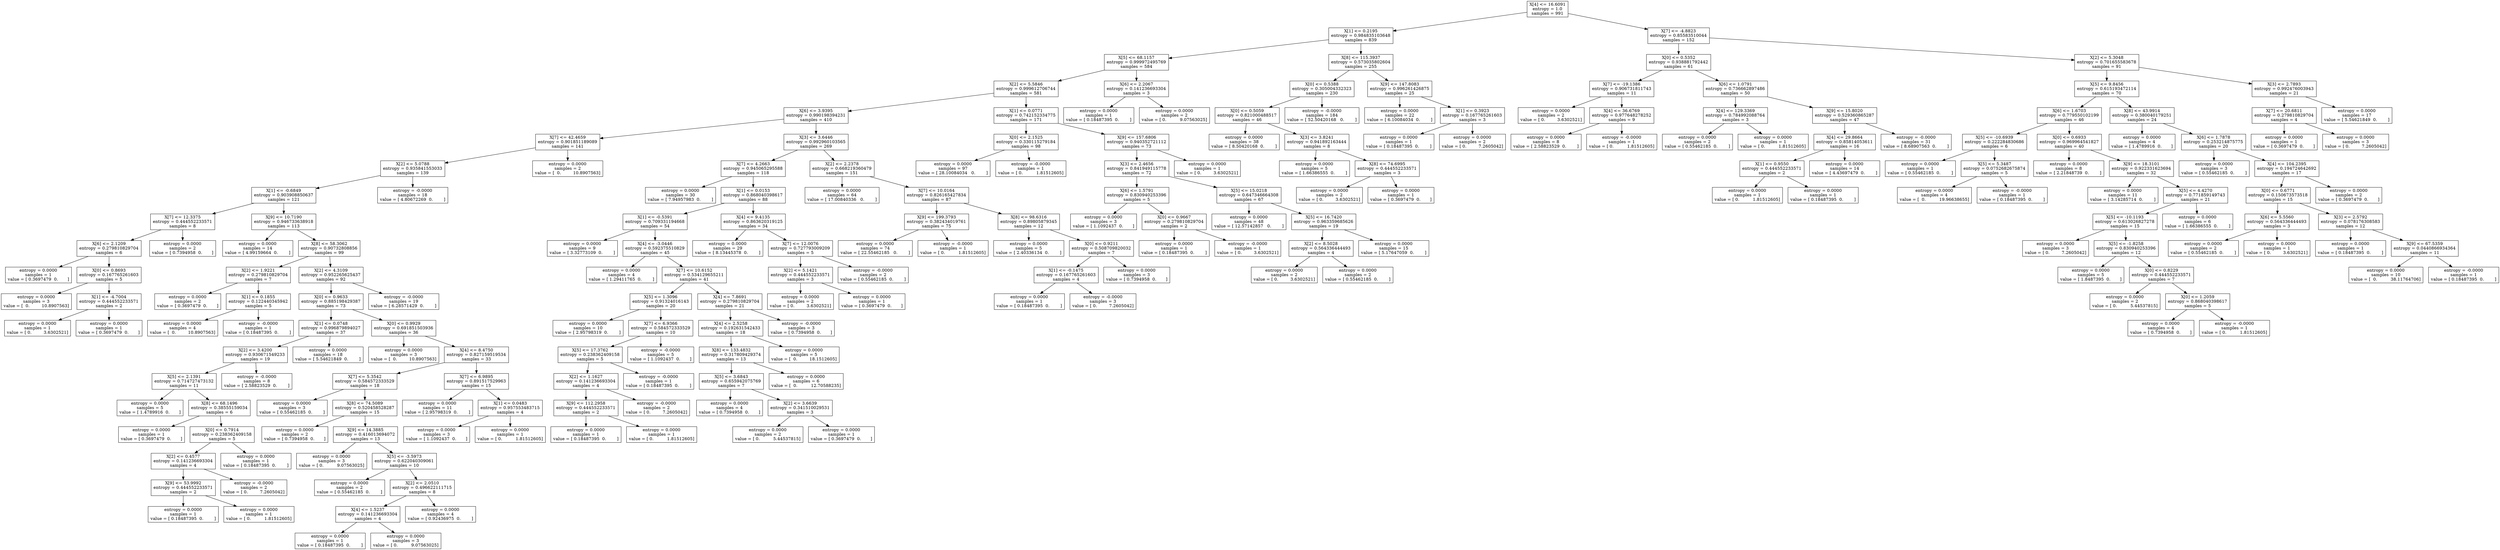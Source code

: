 digraph Tree {
0 [label="X[4] <= 16.6091\nentropy = 1.0\nsamples = 991", shape="box"] ;
1 [label="X[1] <= 0.2195\nentropy = 0.984835103648\nsamples = 839", shape="box"] ;
0 -> 1 ;
2 [label="X[5] <= 68.1157\nentropy = 0.999972495769\nsamples = 584", shape="box"] ;
1 -> 2 ;
3 [label="X[2] <= 5.5846\nentropy = 0.999612706744\nsamples = 581", shape="box"] ;
2 -> 3 ;
4 [label="X[6] <= 3.9395\nentropy = 0.990198394231\nsamples = 410", shape="box"] ;
3 -> 4 ;
5 [label="X[7] <= 42.4659\nentropy = 0.901851189089\nsamples = 141", shape="box"] ;
4 -> 5 ;
6 [label="X[2] <= 5.0788\nentropy = 0.935841553033\nsamples = 139", shape="box"] ;
5 -> 6 ;
7 [label="X[1] <= -0.6849\nentropy = 0.903908850637\nsamples = 121", shape="box"] ;
6 -> 7 ;
8 [label="X[7] <= 12.3375\nentropy = 0.444552233571\nsamples = 8", shape="box"] ;
7 -> 8 ;
9 [label="X[6] <= 2.1209\nentropy = 0.279810829704\nsamples = 6", shape="box"] ;
8 -> 9 ;
10 [label="entropy = 0.0000\nsamples = 1\nvalue = [ 0.3697479  0.       ]", shape="box"] ;
9 -> 10 ;
11 [label="X[0] <= 0.8693\nentropy = 0.167765261603\nsamples = 5", shape="box"] ;
9 -> 11 ;
12 [label="entropy = 0.0000\nsamples = 3\nvalue = [  0.         10.8907563]", shape="box"] ;
11 -> 12 ;
13 [label="X[1] <= -4.7004\nentropy = 0.444552233571\nsamples = 2", shape="box"] ;
11 -> 13 ;
14 [label="entropy = 0.0000\nsamples = 1\nvalue = [ 0.         3.6302521]", shape="box"] ;
13 -> 14 ;
15 [label="entropy = 0.0000\nsamples = 1\nvalue = [ 0.3697479  0.       ]", shape="box"] ;
13 -> 15 ;
16 [label="entropy = 0.0000\nsamples = 2\nvalue = [ 0.7394958  0.       ]", shape="box"] ;
8 -> 16 ;
17 [label="X[9] <= 10.7190\nentropy = 0.946733638918\nsamples = 113", shape="box"] ;
7 -> 17 ;
18 [label="entropy = 0.0000\nsamples = 14\nvalue = [ 4.99159664  0.        ]", shape="box"] ;
17 -> 18 ;
19 [label="X[8] <= 58.3062\nentropy = 0.90732808856\nsamples = 99", shape="box"] ;
17 -> 19 ;
20 [label="X[2] <= 1.9221\nentropy = 0.279810829704\nsamples = 7", shape="box"] ;
19 -> 20 ;
21 [label="entropy = 0.0000\nsamples = 2\nvalue = [ 0.3697479  0.       ]", shape="box"] ;
20 -> 21 ;
22 [label="X[1] <= 0.1855\nentropy = 0.122440345942\nsamples = 5", shape="box"] ;
20 -> 22 ;
23 [label="entropy = 0.0000\nsamples = 4\nvalue = [  0.         10.8907563]", shape="box"] ;
22 -> 23 ;
24 [label="entropy = -0.0000\nsamples = 1\nvalue = [ 0.18487395  0.        ]", shape="box"] ;
22 -> 24 ;
25 [label="X[2] <= 4.3109\nentropy = 0.952265625437\nsamples = 92", shape="box"] ;
19 -> 25 ;
26 [label="X[0] <= 0.9633\nentropy = 0.885198429387\nsamples = 73", shape="box"] ;
25 -> 26 ;
27 [label="X[1] <= 0.0748\nentropy = 0.996879894027\nsamples = 37", shape="box"] ;
26 -> 27 ;
28 [label="X[2] <= 3.4200\nentropy = 0.930671549233\nsamples = 19", shape="box"] ;
27 -> 28 ;
29 [label="X[5] <= 2.1391\nentropy = 0.714727473132\nsamples = 11", shape="box"] ;
28 -> 29 ;
30 [label="entropy = 0.0000\nsamples = 5\nvalue = [ 1.4789916  0.       ]", shape="box"] ;
29 -> 30 ;
31 [label="X[8] <= 68.1496\nentropy = 0.38555159034\nsamples = 6", shape="box"] ;
29 -> 31 ;
32 [label="entropy = 0.0000\nsamples = 1\nvalue = [ 0.3697479  0.       ]", shape="box"] ;
31 -> 32 ;
33 [label="X[0] <= 0.7914\nentropy = 0.238362409158\nsamples = 5", shape="box"] ;
31 -> 33 ;
34 [label="X[2] <= 0.4577\nentropy = 0.141236693304\nsamples = 4", shape="box"] ;
33 -> 34 ;
35 [label="X[9] <= 53.9992\nentropy = 0.444552233571\nsamples = 2", shape="box"] ;
34 -> 35 ;
36 [label="entropy = 0.0000\nsamples = 1\nvalue = [ 0.18487395  0.        ]", shape="box"] ;
35 -> 36 ;
37 [label="entropy = 0.0000\nsamples = 1\nvalue = [ 0.          1.81512605]", shape="box"] ;
35 -> 37 ;
38 [label="entropy = -0.0000\nsamples = 2\nvalue = [ 0.         7.2605042]", shape="box"] ;
34 -> 38 ;
39 [label="entropy = 0.0000\nsamples = 1\nvalue = [ 0.18487395  0.        ]", shape="box"] ;
33 -> 39 ;
40 [label="entropy = -0.0000\nsamples = 8\nvalue = [ 2.58823529  0.        ]", shape="box"] ;
28 -> 40 ;
41 [label="entropy = 0.0000\nsamples = 18\nvalue = [ 5.54621849  0.        ]", shape="box"] ;
27 -> 41 ;
42 [label="X[0] <= 0.9929\nentropy = 0.691851503936\nsamples = 36", shape="box"] ;
26 -> 42 ;
43 [label="entropy = 0.0000\nsamples = 3\nvalue = [  0.         10.8907563]", shape="box"] ;
42 -> 43 ;
44 [label="X[4] <= 8.4750\nentropy = 0.827159519534\nsamples = 33", shape="box"] ;
42 -> 44 ;
45 [label="X[7] <= 5.3542\nentropy = 0.584572333529\nsamples = 18", shape="box"] ;
44 -> 45 ;
46 [label="entropy = 0.0000\nsamples = 3\nvalue = [ 0.55462185  0.        ]", shape="box"] ;
45 -> 46 ;
47 [label="X[8] <= 74.5089\nentropy = 0.520458528287\nsamples = 15", shape="box"] ;
45 -> 47 ;
48 [label="entropy = 0.0000\nsamples = 2\nvalue = [ 0.7394958  0.       ]", shape="box"] ;
47 -> 48 ;
49 [label="X[9] <= 14.3885\nentropy = 0.416013694072\nsamples = 13", shape="box"] ;
47 -> 49 ;
50 [label="entropy = 0.0000\nsamples = 3\nvalue = [ 0.          9.07563025]", shape="box"] ;
49 -> 50 ;
51 [label="X[5] <= -3.5973\nentropy = 0.622040309061\nsamples = 10", shape="box"] ;
49 -> 51 ;
52 [label="entropy = 0.0000\nsamples = 2\nvalue = [ 0.55462185  0.        ]", shape="box"] ;
51 -> 52 ;
53 [label="X[2] <= 2.0510\nentropy = 0.496622111715\nsamples = 8", shape="box"] ;
51 -> 53 ;
54 [label="X[4] <= 1.5237\nentropy = 0.141236693304\nsamples = 4", shape="box"] ;
53 -> 54 ;
55 [label="entropy = 0.0000\nsamples = 1\nvalue = [ 0.18487395  0.        ]", shape="box"] ;
54 -> 55 ;
56 [label="entropy = 0.0000\nsamples = 3\nvalue = [ 0.          9.07563025]", shape="box"] ;
54 -> 56 ;
57 [label="entropy = 0.0000\nsamples = 4\nvalue = [ 0.92436975  0.        ]", shape="box"] ;
53 -> 57 ;
58 [label="X[7] <= 6.9895\nentropy = 0.891517529963\nsamples = 15", shape="box"] ;
44 -> 58 ;
59 [label="entropy = 0.0000\nsamples = 11\nvalue = [ 2.95798319  0.        ]", shape="box"] ;
58 -> 59 ;
60 [label="X[1] <= 0.0483\nentropy = 0.957553483715\nsamples = 4", shape="box"] ;
58 -> 60 ;
61 [label="entropy = 0.0000\nsamples = 3\nvalue = [ 1.1092437  0.       ]", shape="box"] ;
60 -> 61 ;
62 [label="entropy = 0.0000\nsamples = 1\nvalue = [ 0.          1.81512605]", shape="box"] ;
60 -> 62 ;
63 [label="entropy = -0.0000\nsamples = 19\nvalue = [ 6.28571429  0.        ]", shape="box"] ;
25 -> 63 ;
64 [label="entropy = -0.0000\nsamples = 18\nvalue = [ 4.80672269  0.        ]", shape="box"] ;
6 -> 64 ;
65 [label="entropy = 0.0000\nsamples = 2\nvalue = [  0.         10.8907563]", shape="box"] ;
5 -> 65 ;
66 [label="X[3] <= 3.6446\nentropy = 0.992960103565\nsamples = 269", shape="box"] ;
4 -> 66 ;
67 [label="X[7] <= 4.2663\nentropy = 0.945065295588\nsamples = 118", shape="box"] ;
66 -> 67 ;
68 [label="entropy = 0.0000\nsamples = 30\nvalue = [ 7.94957983  0.        ]", shape="box"] ;
67 -> 68 ;
69 [label="X[1] <= 0.0153\nentropy = 0.868040398617\nsamples = 88", shape="box"] ;
67 -> 69 ;
70 [label="X[1] <= -0.5391\nentropy = 0.709331194668\nsamples = 54", shape="box"] ;
69 -> 70 ;
71 [label="entropy = 0.0000\nsamples = 9\nvalue = [ 3.32773109  0.        ]", shape="box"] ;
70 -> 71 ;
72 [label="X[4] <= -3.0446\nentropy = 0.592375510829\nsamples = 45", shape="box"] ;
70 -> 72 ;
73 [label="entropy = 0.0000\nsamples = 4\nvalue = [ 1.29411765  0.        ]", shape="box"] ;
72 -> 73 ;
74 [label="X[7] <= 10.6152\nentropy = 0.534129655211\nsamples = 41", shape="box"] ;
72 -> 74 ;
75 [label="X[5] <= 1.3096\nentropy = 0.91324016143\nsamples = 20", shape="box"] ;
74 -> 75 ;
76 [label="entropy = 0.0000\nsamples = 10\nvalue = [ 2.95798319  0.        ]", shape="box"] ;
75 -> 76 ;
77 [label="X[7] <= 6.9366\nentropy = 0.584572333529\nsamples = 10", shape="box"] ;
75 -> 77 ;
78 [label="X[5] <= 17.3762\nentropy = 0.238362409158\nsamples = 5", shape="box"] ;
77 -> 78 ;
79 [label="X[2] <= 1.1627\nentropy = 0.141236693304\nsamples = 4", shape="box"] ;
78 -> 79 ;
80 [label="X[9] <= 112.2958\nentropy = 0.444552233571\nsamples = 2", shape="box"] ;
79 -> 80 ;
81 [label="entropy = 0.0000\nsamples = 1\nvalue = [ 0.18487395  0.        ]", shape="box"] ;
80 -> 81 ;
82 [label="entropy = 0.0000\nsamples = 1\nvalue = [ 0.          1.81512605]", shape="box"] ;
80 -> 82 ;
83 [label="entropy = -0.0000\nsamples = 2\nvalue = [ 0.         7.2605042]", shape="box"] ;
79 -> 83 ;
84 [label="entropy = -0.0000\nsamples = 1\nvalue = [ 0.18487395  0.        ]", shape="box"] ;
78 -> 84 ;
85 [label="entropy = -0.0000\nsamples = 5\nvalue = [ 1.1092437  0.       ]", shape="box"] ;
77 -> 85 ;
86 [label="X[4] <= 7.8691\nentropy = 0.279810829704\nsamples = 21", shape="box"] ;
74 -> 86 ;
87 [label="X[4] <= 2.5258\nentropy = 0.192631542433\nsamples = 18", shape="box"] ;
86 -> 87 ;
88 [label="X[8] <= 133.4832\nentropy = 0.317809429374\nsamples = 13", shape="box"] ;
87 -> 88 ;
89 [label="X[5] <= 3.6843\nentropy = 0.655942075769\nsamples = 7", shape="box"] ;
88 -> 89 ;
90 [label="entropy = 0.0000\nsamples = 4\nvalue = [ 0.7394958  0.       ]", shape="box"] ;
89 -> 90 ;
91 [label="X[2] <= 3.6639\nentropy = 0.341510029531\nsamples = 3", shape="box"] ;
89 -> 91 ;
92 [label="entropy = 0.0000\nsamples = 2\nvalue = [ 0.          5.44537815]", shape="box"] ;
91 -> 92 ;
93 [label="entropy = 0.0000\nsamples = 1\nvalue = [ 0.3697479  0.       ]", shape="box"] ;
91 -> 93 ;
94 [label="entropy = 0.0000\nsamples = 6\nvalue = [  0.          12.70588235]", shape="box"] ;
88 -> 94 ;
95 [label="entropy = 0.0000\nsamples = 5\nvalue = [  0.         18.1512605]", shape="box"] ;
87 -> 95 ;
96 [label="entropy = -0.0000\nsamples = 3\nvalue = [ 0.7394958  0.       ]", shape="box"] ;
86 -> 96 ;
97 [label="X[4] <= 9.4135\nentropy = 0.863620319125\nsamples = 34", shape="box"] ;
69 -> 97 ;
98 [label="entropy = 0.0000\nsamples = 29\nvalue = [ 8.13445378  0.        ]", shape="box"] ;
97 -> 98 ;
99 [label="X[7] <= 12.0076\nentropy = 0.727793009209\nsamples = 5", shape="box"] ;
97 -> 99 ;
100 [label="X[2] <= 5.1421\nentropy = 0.444552233571\nsamples = 3", shape="box"] ;
99 -> 100 ;
101 [label="entropy = 0.0000\nsamples = 2\nvalue = [ 0.         3.6302521]", shape="box"] ;
100 -> 101 ;
102 [label="entropy = 0.0000\nsamples = 1\nvalue = [ 0.3697479  0.       ]", shape="box"] ;
100 -> 102 ;
103 [label="entropy = -0.0000\nsamples = 2\nvalue = [ 0.55462185  0.        ]", shape="box"] ;
99 -> 103 ;
104 [label="X[2] <= 2.2378\nentropy = 0.668219360479\nsamples = 151", shape="box"] ;
66 -> 104 ;
105 [label="entropy = 0.0000\nsamples = 64\nvalue = [ 17.00840336   0.        ]", shape="box"] ;
104 -> 105 ;
106 [label="X[7] <= 10.0164\nentropy = 0.826165427834\nsamples = 87", shape="box"] ;
104 -> 106 ;
107 [label="X[9] <= 199.3793\nentropy = 0.382434019761\nsamples = 75", shape="box"] ;
106 -> 107 ;
108 [label="entropy = 0.0000\nsamples = 74\nvalue = [ 22.55462185   0.        ]", shape="box"] ;
107 -> 108 ;
109 [label="entropy = -0.0000\nsamples = 1\nvalue = [ 0.          1.81512605]", shape="box"] ;
107 -> 109 ;
110 [label="X[8] <= 98.6316\nentropy = 0.89805879345\nsamples = 12", shape="box"] ;
106 -> 110 ;
111 [label="entropy = 0.0000\nsamples = 5\nvalue = [ 2.40336134  0.        ]", shape="box"] ;
110 -> 111 ;
112 [label="X[0] <= 0.9211\nentropy = 0.508709820032\nsamples = 7", shape="box"] ;
110 -> 112 ;
113 [label="X[1] <= -0.1475\nentropy = 0.167765261603\nsamples = 4", shape="box"] ;
112 -> 113 ;
114 [label="entropy = 0.0000\nsamples = 1\nvalue = [ 0.18487395  0.        ]", shape="box"] ;
113 -> 114 ;
115 [label="entropy = -0.0000\nsamples = 3\nvalue = [ 0.         7.2605042]", shape="box"] ;
113 -> 115 ;
116 [label="entropy = 0.0000\nsamples = 3\nvalue = [ 0.7394958  0.       ]", shape="box"] ;
112 -> 116 ;
117 [label="X[1] <= 0.0771\nentropy = 0.742152334775\nsamples = 171", shape="box"] ;
3 -> 117 ;
118 [label="X[0] <= 2.1525\nentropy = 0.330115279184\nsamples = 98", shape="box"] ;
117 -> 118 ;
119 [label="entropy = 0.0000\nsamples = 97\nvalue = [ 28.10084034   0.        ]", shape="box"] ;
118 -> 119 ;
120 [label="entropy = -0.0000\nsamples = 1\nvalue = [ 0.          1.81512605]", shape="box"] ;
118 -> 120 ;
121 [label="X[9] <= 157.6806\nentropy = 0.940352721112\nsamples = 73", shape="box"] ;
117 -> 121 ;
122 [label="X[3] <= 2.4656\nentropy = 0.841949115778\nsamples = 72", shape="box"] ;
121 -> 122 ;
123 [label="X[6] <= 1.5791\nentropy = 0.830940253396\nsamples = 5", shape="box"] ;
122 -> 123 ;
124 [label="entropy = 0.0000\nsamples = 3\nvalue = [ 1.1092437  0.       ]", shape="box"] ;
123 -> 124 ;
125 [label="X[0] <= 0.9667\nentropy = 0.279810829704\nsamples = 2", shape="box"] ;
123 -> 125 ;
126 [label="entropy = 0.0000\nsamples = 1\nvalue = [ 0.18487395  0.        ]", shape="box"] ;
125 -> 126 ;
127 [label="entropy = -0.0000\nsamples = 1\nvalue = [ 0.         3.6302521]", shape="box"] ;
125 -> 127 ;
128 [label="X[5] <= 15.0218\nentropy = 0.647346664308\nsamples = 67", shape="box"] ;
122 -> 128 ;
129 [label="entropy = 0.0000\nsamples = 48\nvalue = [ 12.57142857   0.        ]", shape="box"] ;
128 -> 129 ;
130 [label="X[5] <= 16.7420\nentropy = 0.963359685626\nsamples = 19", shape="box"] ;
128 -> 130 ;
131 [label="X[2] <= 8.5028\nentropy = 0.564336444493\nsamples = 4", shape="box"] ;
130 -> 131 ;
132 [label="entropy = 0.0000\nsamples = 2\nvalue = [ 0.         3.6302521]", shape="box"] ;
131 -> 132 ;
133 [label="entropy = 0.0000\nsamples = 2\nvalue = [ 0.55462185  0.        ]", shape="box"] ;
131 -> 133 ;
134 [label="entropy = 0.0000\nsamples = 15\nvalue = [ 5.17647059  0.        ]", shape="box"] ;
130 -> 134 ;
135 [label="entropy = 0.0000\nsamples = 1\nvalue = [ 0.         3.6302521]", shape="box"] ;
121 -> 135 ;
136 [label="X[6] <= 2.2067\nentropy = 0.141236693304\nsamples = 3", shape="box"] ;
2 -> 136 ;
137 [label="entropy = 0.0000\nsamples = 1\nvalue = [ 0.18487395  0.        ]", shape="box"] ;
136 -> 137 ;
138 [label="entropy = 0.0000\nsamples = 2\nvalue = [ 0.          9.07563025]", shape="box"] ;
136 -> 138 ;
139 [label="X[8] <= 115.3937\nentropy = 0.573035802604\nsamples = 255", shape="box"] ;
1 -> 139 ;
140 [label="X[0] <= 0.5388\nentropy = 0.305004332323\nsamples = 230", shape="box"] ;
139 -> 140 ;
141 [label="X[0] <= 0.5059\nentropy = 0.821000488517\nsamples = 46", shape="box"] ;
140 -> 141 ;
142 [label="entropy = 0.0000\nsamples = 38\nvalue = [ 8.50420168  0.        ]", shape="box"] ;
141 -> 142 ;
143 [label="X[3] <= 3.8241\nentropy = 0.941892163444\nsamples = 8", shape="box"] ;
141 -> 143 ;
144 [label="entropy = 0.0000\nsamples = 5\nvalue = [ 1.66386555  0.        ]", shape="box"] ;
143 -> 144 ;
145 [label="X[8] <= 74.6995\nentropy = 0.444552233571\nsamples = 3", shape="box"] ;
143 -> 145 ;
146 [label="entropy = 0.0000\nsamples = 2\nvalue = [ 0.         3.6302521]", shape="box"] ;
145 -> 146 ;
147 [label="entropy = 0.0000\nsamples = 1\nvalue = [ 0.3697479  0.       ]", shape="box"] ;
145 -> 147 ;
148 [label="entropy = -0.0000\nsamples = 184\nvalue = [ 52.50420168   0.        ]", shape="box"] ;
140 -> 148 ;
149 [label="X[9] <= 147.8083\nentropy = 0.996261426875\nsamples = 25", shape="box"] ;
139 -> 149 ;
150 [label="entropy = 0.0000\nsamples = 22\nvalue = [ 6.10084034  0.        ]", shape="box"] ;
149 -> 150 ;
151 [label="X[1] <= 0.3923\nentropy = 0.167765261603\nsamples = 3", shape="box"] ;
149 -> 151 ;
152 [label="entropy = 0.0000\nsamples = 1\nvalue = [ 0.18487395  0.        ]", shape="box"] ;
151 -> 152 ;
153 [label="entropy = 0.0000\nsamples = 2\nvalue = [ 0.         7.2605042]", shape="box"] ;
151 -> 153 ;
154 [label="X[7] <= -4.8823\nentropy = 0.85583510044\nsamples = 152", shape="box"] ;
0 -> 154 ;
155 [label="X[0] <= 0.5352\nentropy = 0.938881792442\nsamples = 61", shape="box"] ;
154 -> 155 ;
156 [label="X[7] <= -19.1386\nentropy = 0.906731811743\nsamples = 11", shape="box"] ;
155 -> 156 ;
157 [label="entropy = 0.0000\nsamples = 2\nvalue = [ 0.         3.6302521]", shape="box"] ;
156 -> 157 ;
158 [label="X[4] <= 36.6769\nentropy = 0.977648278252\nsamples = 9", shape="box"] ;
156 -> 158 ;
159 [label="entropy = 0.0000\nsamples = 8\nvalue = [ 2.58823529  0.        ]", shape="box"] ;
158 -> 159 ;
160 [label="entropy = -0.0000\nsamples = 1\nvalue = [ 0.          1.81512605]", shape="box"] ;
158 -> 160 ;
161 [label="X[6] <= 1.0791\nentropy = 0.736662897486\nsamples = 50", shape="box"] ;
155 -> 161 ;
162 [label="X[4] <= 129.3369\nentropy = 0.784992088764\nsamples = 3", shape="box"] ;
161 -> 162 ;
163 [label="entropy = 0.0000\nsamples = 2\nvalue = [ 0.55462185  0.        ]", shape="box"] ;
162 -> 163 ;
164 [label="entropy = 0.0000\nsamples = 1\nvalue = [ 0.          1.81512605]", shape="box"] ;
162 -> 164 ;
165 [label="X[9] <= 15.8020\nentropy = 0.529360865287\nsamples = 47", shape="box"] ;
161 -> 165 ;
166 [label="X[4] <= 29.8664\nentropy = 0.85814053611\nsamples = 16", shape="box"] ;
165 -> 166 ;
167 [label="X[1] <= 0.9550\nentropy = 0.444552233571\nsamples = 2", shape="box"] ;
166 -> 167 ;
168 [label="entropy = 0.0000\nsamples = 1\nvalue = [ 0.          1.81512605]", shape="box"] ;
167 -> 168 ;
169 [label="entropy = 0.0000\nsamples = 1\nvalue = [ 0.18487395  0.        ]", shape="box"] ;
167 -> 169 ;
170 [label="entropy = 0.0000\nsamples = 14\nvalue = [ 4.43697479  0.        ]", shape="box"] ;
166 -> 170 ;
171 [label="entropy = -0.0000\nsamples = 31\nvalue = [ 8.68907563  0.        ]", shape="box"] ;
165 -> 171 ;
172 [label="X[2] <= 5.3048\nentropy = 0.701655583678\nsamples = 91", shape="box"] ;
154 -> 172 ;
173 [label="X[5] <= 9.8456\nentropy = 0.615193472114\nsamples = 70", shape="box"] ;
172 -> 173 ;
174 [label="X[6] <= 1.6703\nentropy = 0.779550102199\nsamples = 46", shape="box"] ;
173 -> 174 ;
175 [label="X[5] <= -10.6939\nentropy = 0.222284830686\nsamples = 6", shape="box"] ;
174 -> 175 ;
176 [label="entropy = 0.0000\nsamples = 1\nvalue = [ 0.55462185  0.        ]", shape="box"] ;
175 -> 176 ;
177 [label="X[5] <= 5.3487\nentropy = 0.0752682675874\nsamples = 5", shape="box"] ;
175 -> 177 ;
178 [label="entropy = 0.0000\nsamples = 4\nvalue = [  0.          19.96638655]", shape="box"] ;
177 -> 178 ;
179 [label="entropy = -0.0000\nsamples = 1\nvalue = [ 0.18487395  0.        ]", shape="box"] ;
177 -> 179 ;
180 [label="X[0] <= 0.6933\nentropy = 0.969964541827\nsamples = 40", shape="box"] ;
174 -> 180 ;
181 [label="entropy = 0.0000\nsamples = 8\nvalue = [ 2.21848739  0.        ]", shape="box"] ;
180 -> 181 ;
182 [label="X[9] <= 18.3101\nentropy = 0.922331623694\nsamples = 32", shape="box"] ;
180 -> 182 ;
183 [label="entropy = 0.0000\nsamples = 11\nvalue = [ 3.14285714  0.        ]", shape="box"] ;
182 -> 183 ;
184 [label="X[5] <= 4.4270\nentropy = 0.771859149743\nsamples = 21", shape="box"] ;
182 -> 184 ;
185 [label="X[5] <= -10.1193\nentropy = 0.613026827278\nsamples = 15", shape="box"] ;
184 -> 185 ;
186 [label="entropy = 0.0000\nsamples = 3\nvalue = [ 0.         7.2605042]", shape="box"] ;
185 -> 186 ;
187 [label="X[5] <= -1.8258\nentropy = 0.830940253396\nsamples = 12", shape="box"] ;
185 -> 187 ;
188 [label="entropy = 0.0000\nsamples = 5\nvalue = [ 1.8487395  0.       ]", shape="box"] ;
187 -> 188 ;
189 [label="X[0] <= 0.8229\nentropy = 0.444552233571\nsamples = 7", shape="box"] ;
187 -> 189 ;
190 [label="entropy = 0.0000\nsamples = 2\nvalue = [ 0.          5.44537815]", shape="box"] ;
189 -> 190 ;
191 [label="X[0] <= 1.2059\nentropy = 0.868040398617\nsamples = 5", shape="box"] ;
189 -> 191 ;
192 [label="entropy = 0.0000\nsamples = 4\nvalue = [ 0.7394958  0.       ]", shape="box"] ;
191 -> 192 ;
193 [label="entropy = -0.0000\nsamples = 1\nvalue = [ 0.          1.81512605]", shape="box"] ;
191 -> 193 ;
194 [label="entropy = 0.0000\nsamples = 6\nvalue = [ 1.66386555  0.        ]", shape="box"] ;
184 -> 194 ;
195 [label="X[8] <= 43.9914\nentropy = 0.380040179251\nsamples = 24", shape="box"] ;
173 -> 195 ;
196 [label="entropy = 0.0000\nsamples = 4\nvalue = [ 1.4789916  0.       ]", shape="box"] ;
195 -> 196 ;
197 [label="X[6] <= 1.7878\nentropy = 0.253214875775\nsamples = 20", shape="box"] ;
195 -> 197 ;
198 [label="entropy = 0.0000\nsamples = 3\nvalue = [ 0.55462185  0.        ]", shape="box"] ;
197 -> 198 ;
199 [label="X[4] <= 104.2395\nentropy = 0.194724642692\nsamples = 17", shape="box"] ;
197 -> 199 ;
200 [label="X[0] <= 0.6771\nentropy = 0.150673573518\nsamples = 15", shape="box"] ;
199 -> 200 ;
201 [label="X[6] <= 5.5560\nentropy = 0.564336444493\nsamples = 3", shape="box"] ;
200 -> 201 ;
202 [label="entropy = 0.0000\nsamples = 2\nvalue = [ 0.55462185  0.        ]", shape="box"] ;
201 -> 202 ;
203 [label="entropy = 0.0000\nsamples = 1\nvalue = [ 0.         3.6302521]", shape="box"] ;
201 -> 203 ;
204 [label="X[3] <= 2.5792\nentropy = 0.078176308583\nsamples = 12", shape="box"] ;
200 -> 204 ;
205 [label="entropy = 0.0000\nsamples = 1\nvalue = [ 0.18487395  0.        ]", shape="box"] ;
204 -> 205 ;
206 [label="X[9] <= 67.5359\nentropy = 0.0440866934364\nsamples = 11", shape="box"] ;
204 -> 206 ;
207 [label="entropy = 0.0000\nsamples = 10\nvalue = [  0.          38.11764706]", shape="box"] ;
206 -> 207 ;
208 [label="entropy = -0.0000\nsamples = 1\nvalue = [ 0.18487395  0.        ]", shape="box"] ;
206 -> 208 ;
209 [label="entropy = 0.0000\nsamples = 2\nvalue = [ 0.3697479  0.       ]", shape="box"] ;
199 -> 209 ;
210 [label="X[3] <= 2.7893\nentropy = 0.992476003943\nsamples = 21", shape="box"] ;
172 -> 210 ;
211 [label="X[7] <= 20.6811\nentropy = 0.279810829704\nsamples = 4", shape="box"] ;
210 -> 211 ;
212 [label="entropy = 0.0000\nsamples = 1\nvalue = [ 0.3697479  0.       ]", shape="box"] ;
211 -> 212 ;
213 [label="entropy = 0.0000\nsamples = 3\nvalue = [ 0.         7.2605042]", shape="box"] ;
211 -> 213 ;
214 [label="entropy = 0.0000\nsamples = 17\nvalue = [ 5.54621849  0.        ]", shape="box"] ;
210 -> 214 ;
}